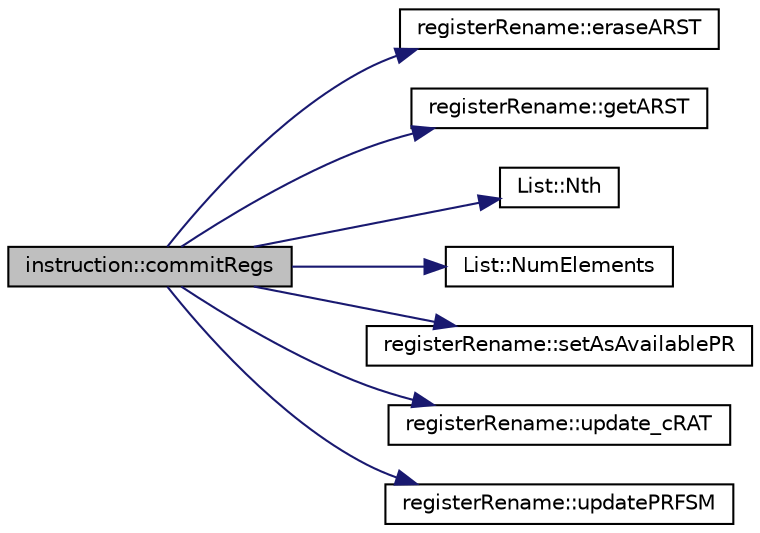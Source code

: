 digraph G
{
  edge [fontname="Helvetica",fontsize="10",labelfontname="Helvetica",labelfontsize="10"];
  node [fontname="Helvetica",fontsize="10",shape=record];
  rankdir=LR;
  Node1 [label="instruction::commitRegs",height=0.2,width=0.4,color="black", fillcolor="grey75", style="filled" fontcolor="black"];
  Node1 -> Node2 [color="midnightblue",fontsize="10",style="solid",fontname="Helvetica"];
  Node2 [label="registerRename::eraseARST",height=0.2,width=0.4,color="black", fillcolor="white", style="filled",URL="$classregisterRename.html#a16058dc91f76a8a53e9a1b26b5aa4d09"];
  Node1 -> Node3 [color="midnightblue",fontsize="10",style="solid",fontname="Helvetica"];
  Node3 [label="registerRename::getARST",height=0.2,width=0.4,color="black", fillcolor="white", style="filled",URL="$classregisterRename.html#aba974402b7e3ff4992f994dc37de0c3d"];
  Node1 -> Node4 [color="midnightblue",fontsize="10",style="solid",fontname="Helvetica"];
  Node4 [label="List::Nth",height=0.2,width=0.4,color="black", fillcolor="white", style="filled",URL="$classList.html#a5eb964816de33c85e1d46658ddf8c6c4"];
  Node1 -> Node5 [color="midnightblue",fontsize="10",style="solid",fontname="Helvetica"];
  Node5 [label="List::NumElements",height=0.2,width=0.4,color="black", fillcolor="white", style="filled",URL="$classList.html#ac2e9d50f703b01bf643fa6ce50837c26"];
  Node1 -> Node6 [color="midnightblue",fontsize="10",style="solid",fontname="Helvetica"];
  Node6 [label="registerRename::setAsAvailablePR",height=0.2,width=0.4,color="black", fillcolor="white", style="filled",URL="$classregisterRename.html#a897a4855df90b6dbd2b44a96a48b1a9e"];
  Node1 -> Node7 [color="midnightblue",fontsize="10",style="solid",fontname="Helvetica"];
  Node7 [label="registerRename::update_cRAT",height=0.2,width=0.4,color="black", fillcolor="white", style="filled",URL="$classregisterRename.html#ae45ea1c346f9d31c032672f18123e7b8"];
  Node1 -> Node8 [color="midnightblue",fontsize="10",style="solid",fontname="Helvetica"];
  Node8 [label="registerRename::updatePRFSM",height=0.2,width=0.4,color="black", fillcolor="white", style="filled",URL="$classregisterRename.html#a205b3b75802c8362753e382b46f6f4c5"];
}
